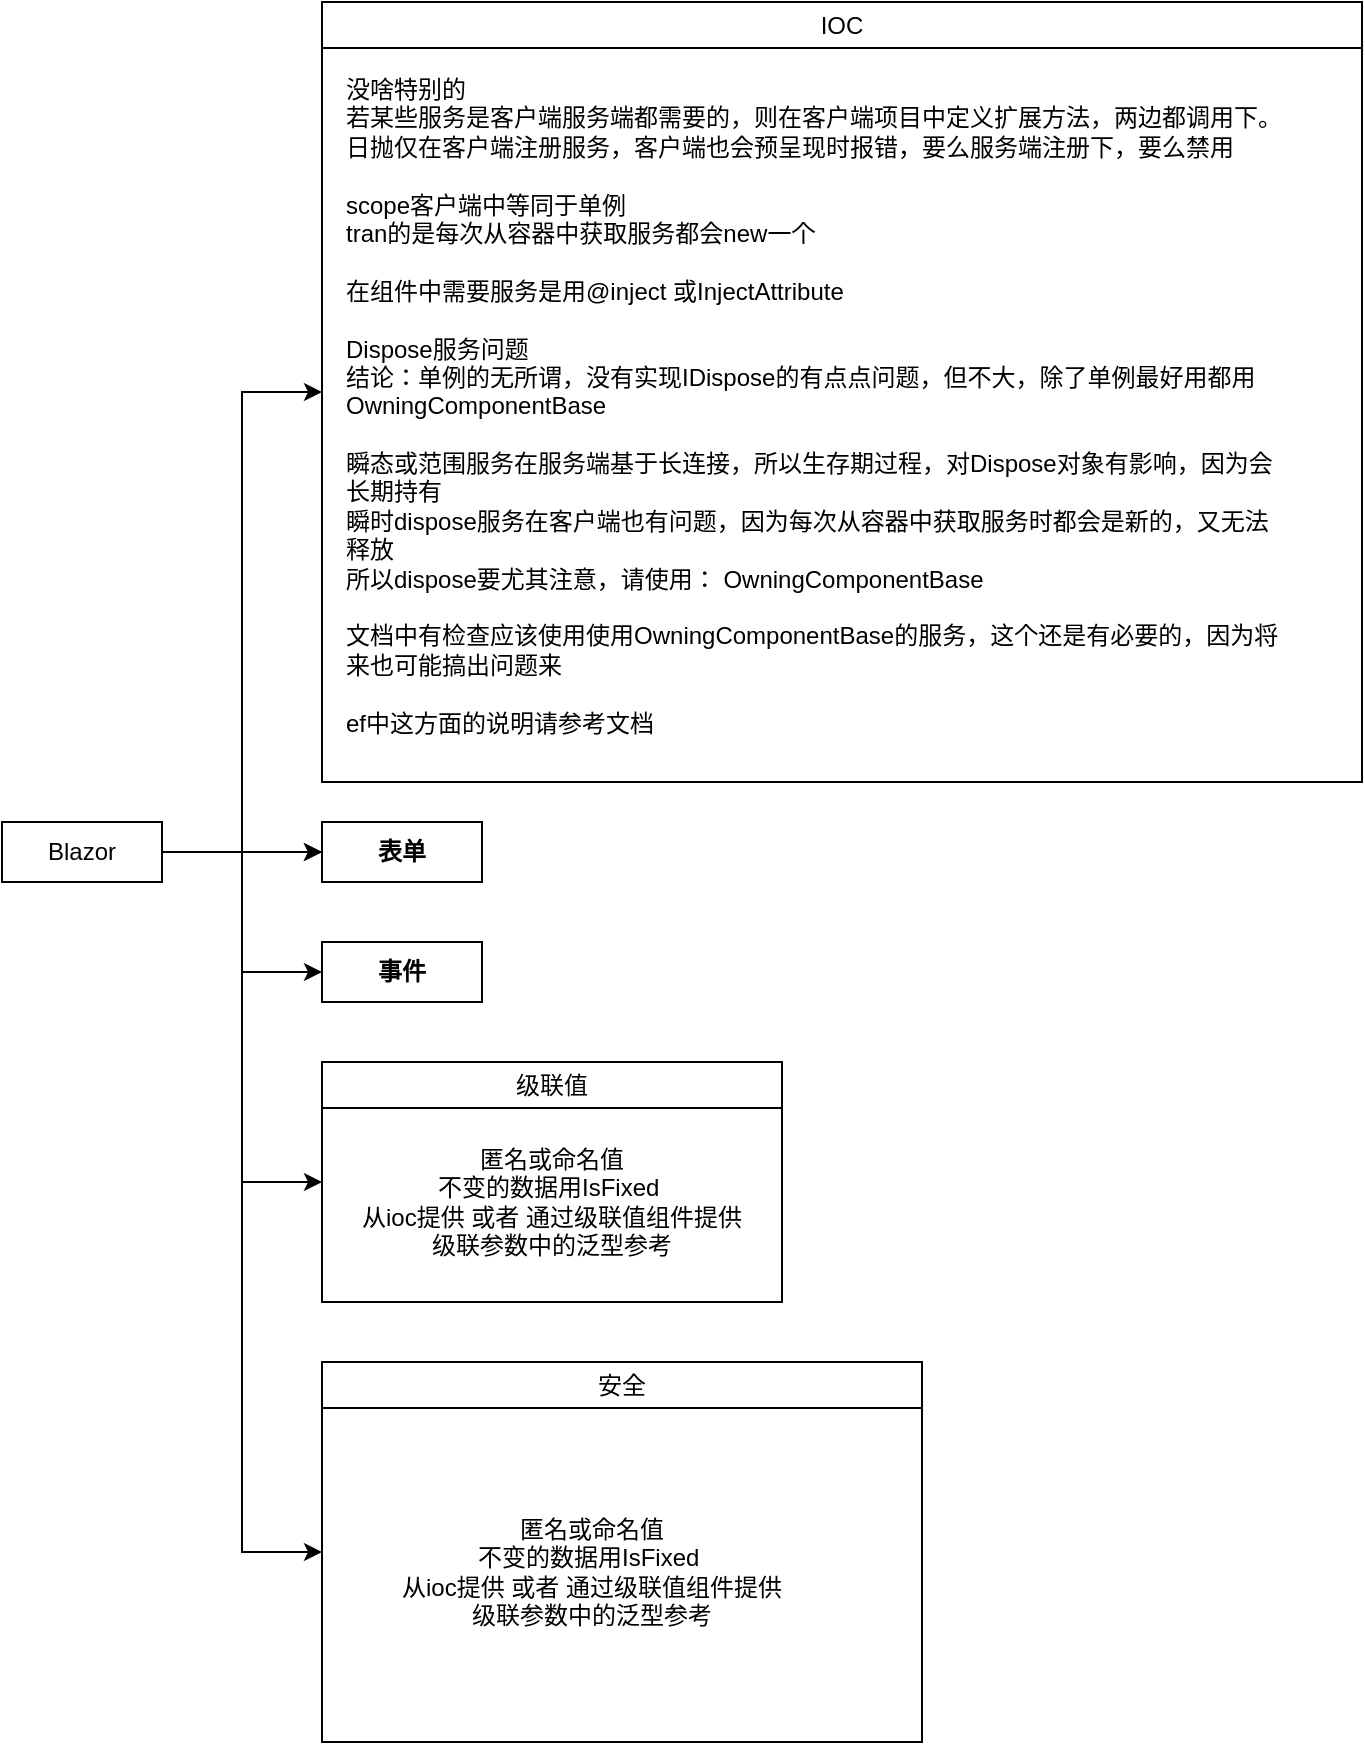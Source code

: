 <mxfile version="24.5.1" type="github">
  <diagram name="第 1 页" id="9dL3aeNZnrdGKL3NRtZ4">
    <mxGraphModel dx="1426" dy="793" grid="1" gridSize="10" guides="1" tooltips="1" connect="1" arrows="1" fold="1" page="1" pageScale="1" pageWidth="827" pageHeight="1169" math="0" shadow="0">
      <root>
        <mxCell id="0" />
        <mxCell id="1" parent="0" />
        <UserObject label="&lt;span style=&quot;font-weight: 400; text-align: left;&quot;&gt;级联值&lt;/span&gt;" link="https://learn.microsoft.com/zh-cn/aspnet/core/blazor/components/cascading-values-and-parameters?view=aspnetcore-8.0" linkTarget="_blank" id="Nx5NZt9RhkugBRBcL5FL-10">
          <mxCell style="swimlane;whiteSpace=wrap;html=1;" parent="1" vertex="1">
            <mxGeometry x="710" y="600" width="230" height="120" as="geometry">
              <mxRectangle x="710" y="610" width="80" height="30" as="alternateBounds" />
            </mxGeometry>
          </mxCell>
        </UserObject>
        <mxCell id="Nx5NZt9RhkugBRBcL5FL-37" value="&lt;span style=&quot;text-align: left;&quot;&gt;匿名或命名值&lt;/span&gt;&lt;div&gt;&lt;span style=&quot;text-align: left;&quot;&gt;不变的数据用IsFixed&amp;nbsp;&lt;/span&gt;&lt;span style=&quot;text-align: left;&quot;&gt;&lt;br&gt;&lt;/span&gt;&lt;/div&gt;&lt;div&gt;&lt;span style=&quot;text-align: left;&quot;&gt;从ioc提供 或者 通过级联值组件提供&lt;/span&gt;&lt;span style=&quot;text-align: left;&quot;&gt;&lt;br&gt;&lt;/span&gt;&lt;/div&gt;&lt;div&gt;&lt;span style=&quot;text-align: left;&quot;&gt;级联参数中的泛型参考&lt;/span&gt;&lt;span style=&quot;text-align: left;&quot;&gt;&lt;br&gt;&lt;/span&gt;&lt;/div&gt;" style="text;html=1;align=center;verticalAlign=middle;whiteSpace=wrap;rounded=0;" parent="Nx5NZt9RhkugBRBcL5FL-10" vertex="1">
          <mxGeometry x="10" y="30" width="210" height="80" as="geometry" />
        </mxCell>
        <mxCell id="LEiN4Oc-gCtD11Xc73Pk-7" value="" style="edgeStyle=orthogonalEdgeStyle;rounded=0;orthogonalLoop=1;jettySize=auto;html=1;" parent="1" source="LEiN4Oc-gCtD11Xc73Pk-2" target="LEiN4Oc-gCtD11Xc73Pk-6" edge="1">
          <mxGeometry relative="1" as="geometry" />
        </mxCell>
        <mxCell id="LEiN4Oc-gCtD11Xc73Pk-9" value="" style="edgeStyle=orthogonalEdgeStyle;rounded=0;orthogonalLoop=1;jettySize=auto;html=1;" parent="1" source="LEiN4Oc-gCtD11Xc73Pk-2" target="LEiN4Oc-gCtD11Xc73Pk-6" edge="1">
          <mxGeometry relative="1" as="geometry" />
        </mxCell>
        <mxCell id="LEiN4Oc-gCtD11Xc73Pk-11" style="edgeStyle=orthogonalEdgeStyle;rounded=0;orthogonalLoop=1;jettySize=auto;html=1;exitX=1;exitY=0.5;exitDx=0;exitDy=0;entryX=0;entryY=0.5;entryDx=0;entryDy=0;" parent="1" source="LEiN4Oc-gCtD11Xc73Pk-2" target="LEiN4Oc-gCtD11Xc73Pk-10" edge="1">
          <mxGeometry relative="1" as="geometry" />
        </mxCell>
        <mxCell id="LEiN4Oc-gCtD11Xc73Pk-14" style="edgeStyle=orthogonalEdgeStyle;rounded=0;orthogonalLoop=1;jettySize=auto;html=1;exitX=1;exitY=0.5;exitDx=0;exitDy=0;entryX=0;entryY=0.5;entryDx=0;entryDy=0;" parent="1" source="LEiN4Oc-gCtD11Xc73Pk-2" target="Nx5NZt9RhkugBRBcL5FL-10" edge="1">
          <mxGeometry relative="1" as="geometry" />
        </mxCell>
        <mxCell id="LEiN4Oc-gCtD11Xc73Pk-17" style="edgeStyle=orthogonalEdgeStyle;rounded=0;orthogonalLoop=1;jettySize=auto;html=1;exitX=1;exitY=0.5;exitDx=0;exitDy=0;entryX=0;entryY=0.5;entryDx=0;entryDy=0;" parent="1" source="LEiN4Oc-gCtD11Xc73Pk-2" target="LEiN4Oc-gCtD11Xc73Pk-15" edge="1">
          <mxGeometry relative="1" as="geometry">
            <mxPoint x="530" y="900" as="targetPoint" />
          </mxGeometry>
        </mxCell>
        <mxCell id="9soH2Tnj0gDLSs4Zu7I_-5" style="edgeStyle=orthogonalEdgeStyle;rounded=0;orthogonalLoop=1;jettySize=auto;html=1;exitX=1;exitY=0.5;exitDx=0;exitDy=0;entryX=0;entryY=0.5;entryDx=0;entryDy=0;" edge="1" parent="1" source="LEiN4Oc-gCtD11Xc73Pk-2" target="9soH2Tnj0gDLSs4Zu7I_-3">
          <mxGeometry relative="1" as="geometry" />
        </mxCell>
        <mxCell id="LEiN4Oc-gCtD11Xc73Pk-2" value="Blazor" style="rounded=0;whiteSpace=wrap;html=1;treeFolding=1;" parent="1" vertex="1">
          <mxGeometry x="550" y="480" width="80" height="30" as="geometry" />
        </mxCell>
        <mxCell id="LEiN4Oc-gCtD11Xc73Pk-6" value="&lt;span style=&quot;font-weight: 700;&quot;&gt;表单&lt;/span&gt;" style="rounded=0;whiteSpace=wrap;html=1;treeFolding=1;" parent="1" vertex="1">
          <mxGeometry x="710" y="480" width="80" height="30" as="geometry" />
        </mxCell>
        <mxCell id="LEiN4Oc-gCtD11Xc73Pk-10" value="&lt;span style=&quot;font-weight: 700;&quot;&gt;事件&lt;/span&gt;" style="rounded=0;whiteSpace=wrap;html=1;treeFolding=1;" parent="1" vertex="1">
          <mxGeometry x="710" y="540" width="80" height="30" as="geometry" />
        </mxCell>
        <UserObject label="&lt;span style=&quot;font-weight: 400; text-align: left;&quot;&gt;安全&lt;/span&gt;" id="LEiN4Oc-gCtD11Xc73Pk-15">
          <mxCell style="swimlane;whiteSpace=wrap;html=1;" parent="1" vertex="1">
            <mxGeometry x="710" y="750" width="300" height="190" as="geometry">
              <mxRectangle x="590" y="860" width="80" height="30" as="alternateBounds" />
            </mxGeometry>
          </mxCell>
        </UserObject>
        <mxCell id="LEiN4Oc-gCtD11Xc73Pk-16" value="&lt;span style=&quot;text-align: left;&quot;&gt;匿名或命名值&lt;/span&gt;&lt;div&gt;&lt;span style=&quot;text-align: left;&quot;&gt;不变的数据用IsFixed&amp;nbsp;&lt;/span&gt;&lt;span style=&quot;text-align: left;&quot;&gt;&lt;br&gt;&lt;/span&gt;&lt;/div&gt;&lt;div&gt;&lt;span style=&quot;text-align: left;&quot;&gt;从ioc提供 或者 通过级联值组件提供&lt;/span&gt;&lt;span style=&quot;text-align: left;&quot;&gt;&lt;br&gt;&lt;/span&gt;&lt;/div&gt;&lt;div&gt;&lt;span style=&quot;text-align: left;&quot;&gt;级联参数中的泛型参考&lt;/span&gt;&lt;span style=&quot;text-align: left;&quot;&gt;&lt;br&gt;&lt;/span&gt;&lt;/div&gt;" style="text;html=1;align=center;verticalAlign=middle;whiteSpace=wrap;rounded=0;" parent="LEiN4Oc-gCtD11Xc73Pk-15" vertex="1">
          <mxGeometry x="30" y="50" width="210" height="110" as="geometry" />
        </mxCell>
        <UserObject label="&lt;span style=&quot;font-weight: 400; text-align: left;&quot;&gt;IOC&lt;/span&gt;" id="9soH2Tnj0gDLSs4Zu7I_-3">
          <mxCell style="swimlane;whiteSpace=wrap;html=1;" vertex="1" parent="1">
            <mxGeometry x="710" y="70" width="520" height="390" as="geometry">
              <mxRectangle x="710" y="70" width="80" height="30" as="alternateBounds" />
            </mxGeometry>
          </mxCell>
        </UserObject>
        <mxCell id="9soH2Tnj0gDLSs4Zu7I_-4" value="&lt;div&gt;&lt;span style=&quot;&quot;&gt;没啥特别的&lt;/span&gt;&lt;/div&gt;&lt;div&gt;&lt;span style=&quot;&quot;&gt;若某些服务是客户端服务端都需要的，则在客户端项目中定义扩展方法，两边都调用下。&lt;/span&gt;&lt;/div&gt;&lt;div&gt;&lt;span style=&quot;&quot;&gt;日抛仅在客户端注册服务，客户端也会预呈现时报错，要么服务端注册下，要么禁用&lt;/span&gt;&lt;/div&gt;&lt;div&gt;&lt;span style=&quot;&quot;&gt;&lt;br&gt;&lt;/span&gt;&lt;/div&gt;&lt;div&gt;scope客户端中等同于单例&lt;/div&gt;&lt;div&gt;tran的是每次从容器中获取服务都会new一个&lt;/div&gt;&lt;div&gt;&lt;br&gt;&lt;/div&gt;&lt;div&gt;在组件中需要服务是用@inject 或InjectAttribute&lt;/div&gt;&lt;div&gt;&lt;br&gt;&lt;/div&gt;&lt;div&gt;Dispose服务问题&lt;/div&gt;&lt;div&gt;结论：单例的无所谓，没有实现IDispose的有点点问题，但不大，除了单例最好用都用&lt;span style=&quot;background-color: initial;&quot;&gt;OwningComponentBase&lt;/span&gt;&lt;/div&gt;&lt;div&gt;&lt;span style=&quot;background-color: initial;&quot;&gt;&lt;br&gt;&lt;/span&gt;&lt;/div&gt;&lt;div&gt;瞬态或范围服务在服务端基于长连接，所以生存期过程，对Dispose对象有影响，因为会长期持有&lt;/div&gt;&lt;div&gt;瞬时dispose服务在客户端也有问题，因为每次从容器中获取服务时都会是新的，又无法释放&lt;/div&gt;&lt;div&gt;所以dispose要尤其注意，请使用：&amp;nbsp;OwningComponentBase&lt;/div&gt;&lt;div&gt;&lt;br&gt;&lt;/div&gt;&lt;div&gt;文档中有检查应该使用使用&lt;span style=&quot;background-color: initial;&quot;&gt;OwningComponentBase的服务，这个还是有必要的，因为将来也可能搞出问题来&lt;/span&gt;&lt;/div&gt;&lt;div&gt;&lt;span style=&quot;background-color: initial;&quot;&gt;&lt;br&gt;&lt;/span&gt;&lt;/div&gt;&lt;div&gt;&lt;span style=&quot;background-color: initial;&quot;&gt;ef中这方面的说明请参考文档&lt;/span&gt;&lt;/div&gt;&lt;div&gt;&lt;br&gt;&lt;/div&gt;" style="text;html=1;align=left;verticalAlign=top;whiteSpace=wrap;rounded=0;movable=1;resizable=1;rotatable=1;deletable=1;editable=1;locked=0;connectable=1;" vertex="1" parent="9soH2Tnj0gDLSs4Zu7I_-3">
          <mxGeometry x="10" y="30" width="470" height="350" as="geometry" />
        </mxCell>
      </root>
    </mxGraphModel>
  </diagram>
</mxfile>
